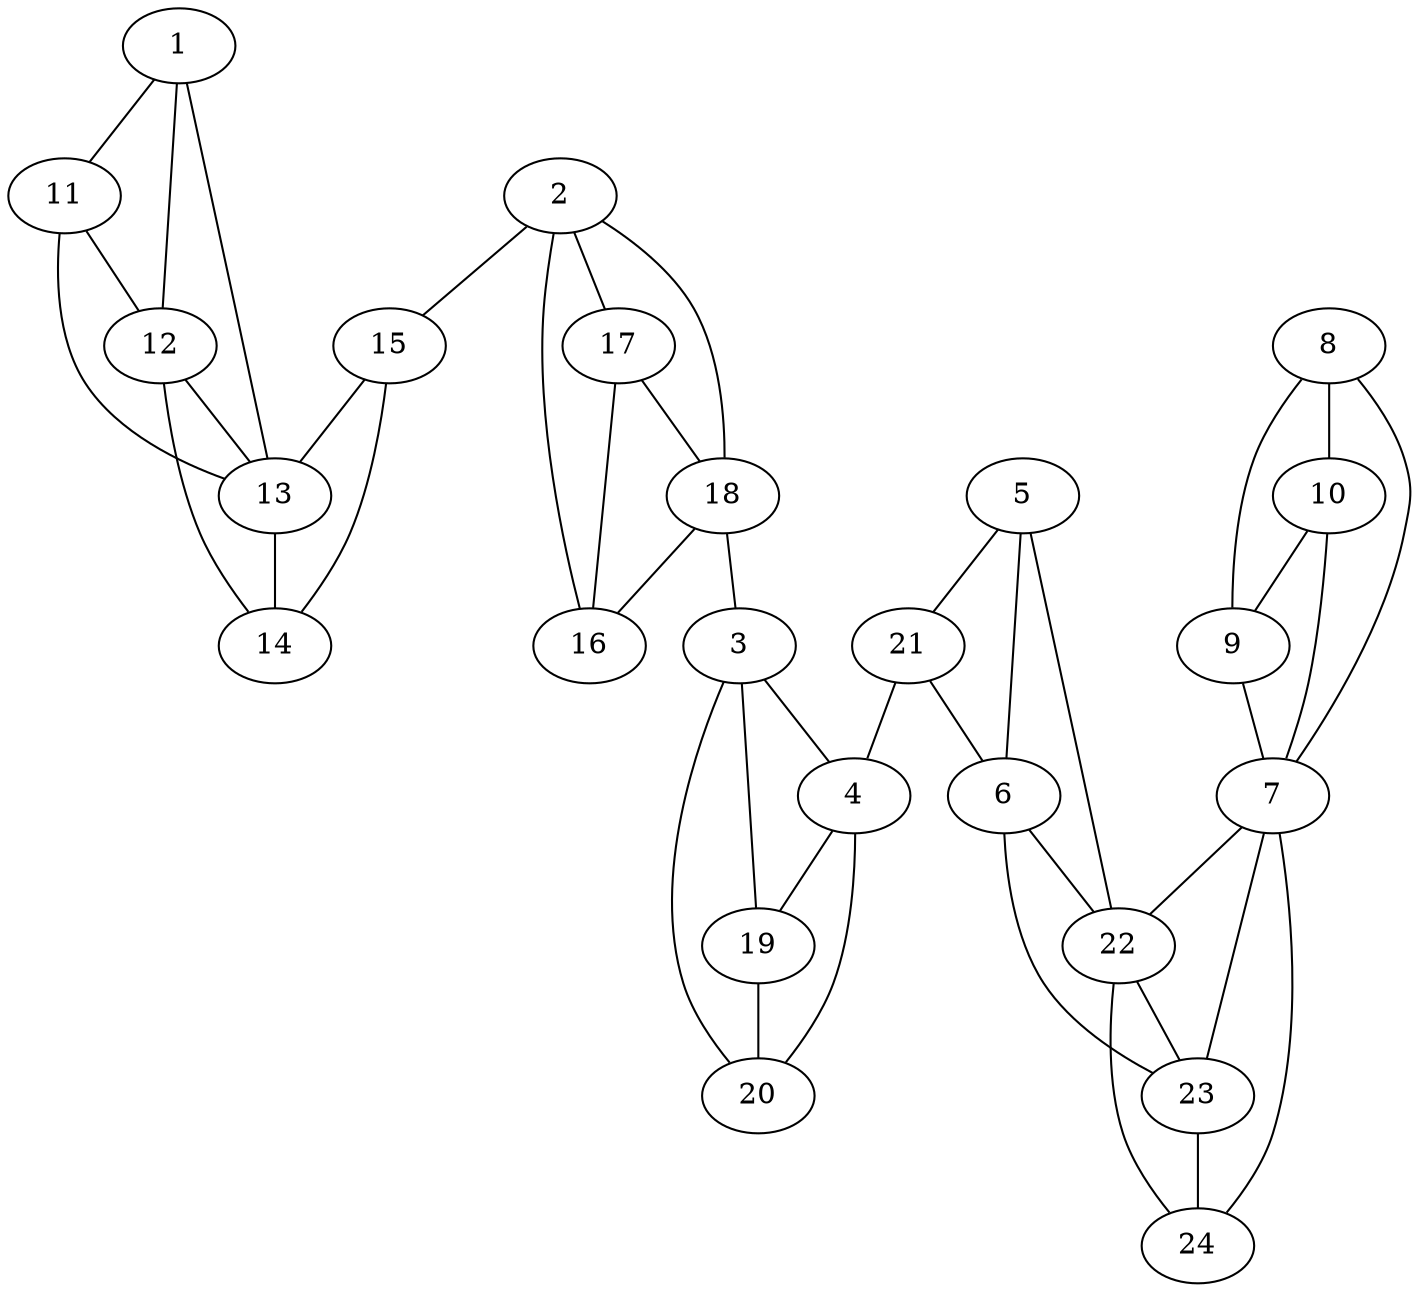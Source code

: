 graph pdb1lgr {
	1	 [aaLength=11,
		sequence=SAEHVLTMLNE,
		type=0];
	11	 [aaLength=7,
		sequence=KFVDLRF,
		type=1];
	1 -- 11	 [distance0="14.0",
		frequency=1,
		type0=1];
	12	 [aaLength=7,
		sequence=KEQHVTI,
		type=1];
	1 -- 12	 [distance0="26.0",
		frequency=1,
		type0=2];
	13	 [aaLength=4,
		sequence=GKMF,
		type=1];
	1 -- 13	 [distance0="45.0",
		frequency=1,
		type0=3];
	2	 [aaLength=15,
		sequence=DPRSIAKRAEDYLRA,
		type=0];
	15	 [aaLength=9,
		sequence=STLIIRCDI,
		type=1];
	2 -- 15	 [distance0="20.0",
		frequency=1,
		type0=2];
	17	 [aaLength=9,
		sequence=DDIRFGASI,
		type=1];
	2 -- 17	 [distance0="33.0",
		frequency=1,
		type0=3];
	16	 [aaLength=13,
		sequence=DTVLFGPEPEFFL,
		type=1];
	2 -- 16	 [distance0="19.0",
		distance1="0.0",
		frequency=2,
		type0=1,
		type1=4];
	3	 [aaLength=14,
		sequence=AQDIRSEMCLVMEQ,
		type=0];
	4	 [aaLength=23,
		sequence=TMTKKADEIQIYKYVVHNVAHRF,
		type=0];
	3 -- 4	 [distance0="39.0",
		frequency=1,
		type0=3];
	19	 [aaLength=6,
		sequence=VVEAHH,
		type=1];
	3 -- 19	 [distance0="17.0",
		distance1="0.0",
		frequency=2,
		type0=1,
		type1=4];
	20	 [aaLength=6,
		sequence=GQNEVA,
		type=1];
	3 -- 20	 [distance0="29.0",
		frequency=1,
		type0=2];
	4 -- 19	 [distance0="22.0",
		frequency=1,
		type0=2];
	4 -- 20	 [distance0="10.0",
		frequency=1,
		type0=1];
	5	 [aaLength=22,
		sequence=SEQALYYIGGVIKHAKAINALA,
		type=0];
	22	 [aaLength=5,
		sequence=VMLAY,
		type=1];
	5 -- 22	 [distance0="39.0",
		frequency=1,
		type0=3];
	6	 [aaLength=5,
		sequence=NSYKR,
		type=0];
	5 -- 6	 [distance0="26.0",
		distance1="0.0",
		frequency=2,
		type0=2,
		type1=4];
	21	 [aaLength=9,
		sequence=GMHCHMSLA,
		type=1];
	5 -- 21	 [distance0="24.0",
		frequency=1,
		type0=1];
	23	 [aaLength=5,
		sequence=SASIR,
		type=1];
	6 -- 23	 [distance0="23.0",
		frequency=1,
		type0=2];
	6 -- 22	 [distance0="13.0",
		distance1="0.0",
		frequency=2,
		type0=1,
		type1=4];
	7	 [aaLength=18,
		sequence=NPYLCFAALLMAGLDGIK,
		type=0];
	7 -- 23	 [distance0="26.0",
		frequency=1,
		type0=2];
	7 -- 22	 [distance0="36.0",
		frequency=1,
		type0=3];
	24	 [aaLength=4,
		sequence=RIEV,
		type=1];
	7 -- 24	 [distance0="11.0",
		frequency=1,
		type0=1];
	8	 [aaLength=17,
		sequence=SLEEALNALDLDREFLK,
		type=0];
	8 -- 7	 [distance0="47.0",
		frequency=1,
		type0=3];
	9	 [aaLength=21,
		sequence=TDEAIDAYIALRREEDDRVRM,
		type=0];
	8 -- 9	 [distance0="22.0",
		distance1="0.0",
		frequency=2,
		type0=1,
		type1=4];
	10	 [aaLength=8,
		sequence=HPVEFELY,
		type=0];
	8 -- 10	 [distance0="45.0",
		frequency=1,
		type0=2];
	9 -- 7	 [distance0="69.0",
		frequency=1,
		type0=3];
	10 -- 7	 [distance0="92.0",
		frequency=1,
		type0=3];
	10 -- 9	 [distance0="23.0",
		frequency=1,
		type0=1];
	11 -- 12	 [distance0="12.0",
		distance1="0.0",
		frequency=2,
		type0=1,
		type1=4];
	11 -- 13	 [distance0="31.0",
		frequency=1,
		type0=3];
	12 -- 13	 [distance0="19.0",
		distance1="0.0",
		frequency=2,
		type0=2,
		type1=4];
	14	 [aaLength=5,
		sequence=DMVLM,
		type=1];
	13 -- 14	 [distance0="18.0",
		distance1="0.0",
		frequency=2,
		type0=1,
		type1=4];
	14 -- 12	 [distance0="37.0",
		frequency=1,
		type0=3];
	15 -- 14	 [distance0="19.0",
		frequency=1,
		type0=1];
	15 -- 13	 [distance0="37.0",
		frequency=1,
		type0=3];
	16 -- 17	 [distance0="14.0",
		distance1="0.0",
		frequency=2,
		type0=1,
		type1=4];
	18	 [aaLength=7,
		sequence=SGSHVAI,
		type=1];
	17 -- 18	 [distance0="9.0",
		distance1="0.0",
		frequency=2,
		type0=1,
		type1=5];
	18 -- 2	 [distance0="42.0",
		frequency=1,
		type0=3];
	18 -- 3	 [distance0="0.0",
		frequency=1,
		type0=4];
	18 -- 16	 [distance0="23.0",
		frequency=1,
		type0=2];
	19 -- 20	 [distance0="12.0",
		distance1="0.0",
		frequency=2,
		type0=1,
		type1=4];
	21 -- 4	 [distance0="40.0",
		frequency=1,
		type0=2];
	21 -- 6	 [distance0="50.0",
		frequency=1,
		type0=3];
	22 -- 23	 [distance0="10.0",
		distance1="0.0",
		frequency=2,
		type0=1,
		type1=4];
	22 -- 24	 [distance0="25.0",
		frequency=1,
		type0=3];
	23 -- 24	 [distance0="15.0",
		distance1="0.0",
		frequency=2,
		type0=2,
		type1=4];
}
